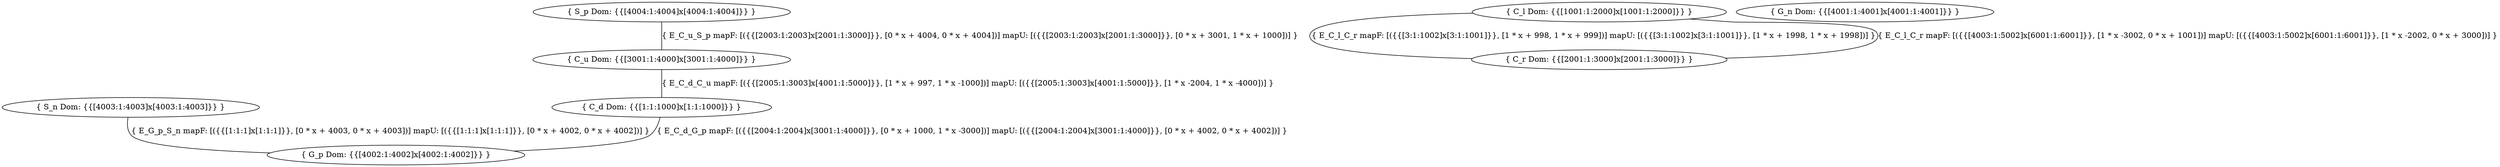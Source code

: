digraph G{
    ratio="fill"
    node[shape="ellipse"]
    C_d [label="{ C_d Dom: {{[1:1:1000]x[1:1:1000]}} }"]
    C_l [label="{ C_l Dom: {{[1001:1:2000]x[1001:1:2000]}} }"]
    C_r [label="{ C_r Dom: {{[2001:1:3000]x[2001:1:3000]}} }"]
    C_u [label="{ C_u Dom: {{[3001:1:4000]x[3001:1:4000]}} }"]
    G_n [label="{ G_n Dom: {{[4001:1:4001]x[4001:1:4001]}} }"]
    G_p [label="{ G_p Dom: {{[4002:1:4002]x[4002:1:4002]}} }"]
    S_n [label="{ S_n Dom: {{[4003:1:4003]x[4003:1:4003]}} }"]
    S_p [label="{ S_p Dom: {{[4004:1:4004]x[4004:1:4004]}} }"]
    
S_n -> G_p [label="{ E_G_p_S_n mapF: [({{[1:1:1]x[1:1:1]}}, [0 * x + 4003, 0 * x + 4003])] mapU: [({{[1:1:1]x[1:1:1]}}, [0 * x + 4002, 0 * x + 4002])] }", arrowhead="none"]
    C_l -> C_r [label="{ E_C_l_C_r mapF: [({{[3:1:1002]x[3:1:1001]}}, [1 * x + 998, 1 * x + 999])] mapU: [({{[3:1:1002]x[3:1:1001]}}, [1 * x + 1998, 1 * x + 1998])] }", arrowhead="none"]
    S_p -> C_u [label="{ E_C_u_S_p mapF: [({{[2003:1:2003]x[2001:1:3000]}}, [0 * x + 4004, 0 * x + 4004])] mapU: [({{[2003:1:2003]x[2001:1:3000]}}, [0 * x + 3001, 1 * x + 1000])] }", arrowhead="none"]
    C_d -> G_p [label="{ E_C_d_G_p mapF: [({{[2004:1:2004]x[3001:1:4000]}}, [0 * x + 1000, 1 * x -3000])] mapU: [({{[2004:1:2004]x[3001:1:4000]}}, [0 * x + 4002, 0 * x + 4002])] }", arrowhead="none"]
    C_u -> C_d [label="{ E_C_d_C_u mapF: [({{[2005:1:3003]x[4001:1:5000]}}, [1 * x + 997, 1 * x -1000])] mapU: [({{[2005:1:3003]x[4001:1:5000]}}, [1 * x -2004, 1 * x -4000])] }", arrowhead="none"]
    C_l -> C_r [label="{ E_C_l_C_r mapF: [({{[4003:1:5002]x[6001:1:6001]}}, [1 * x -3002, 0 * x + 1001])] mapU: [({{[4003:1:5002]x[6001:1:6001]}}, [1 * x -2002, 0 * x + 3000])] }", arrowhead="none"]
    
}
